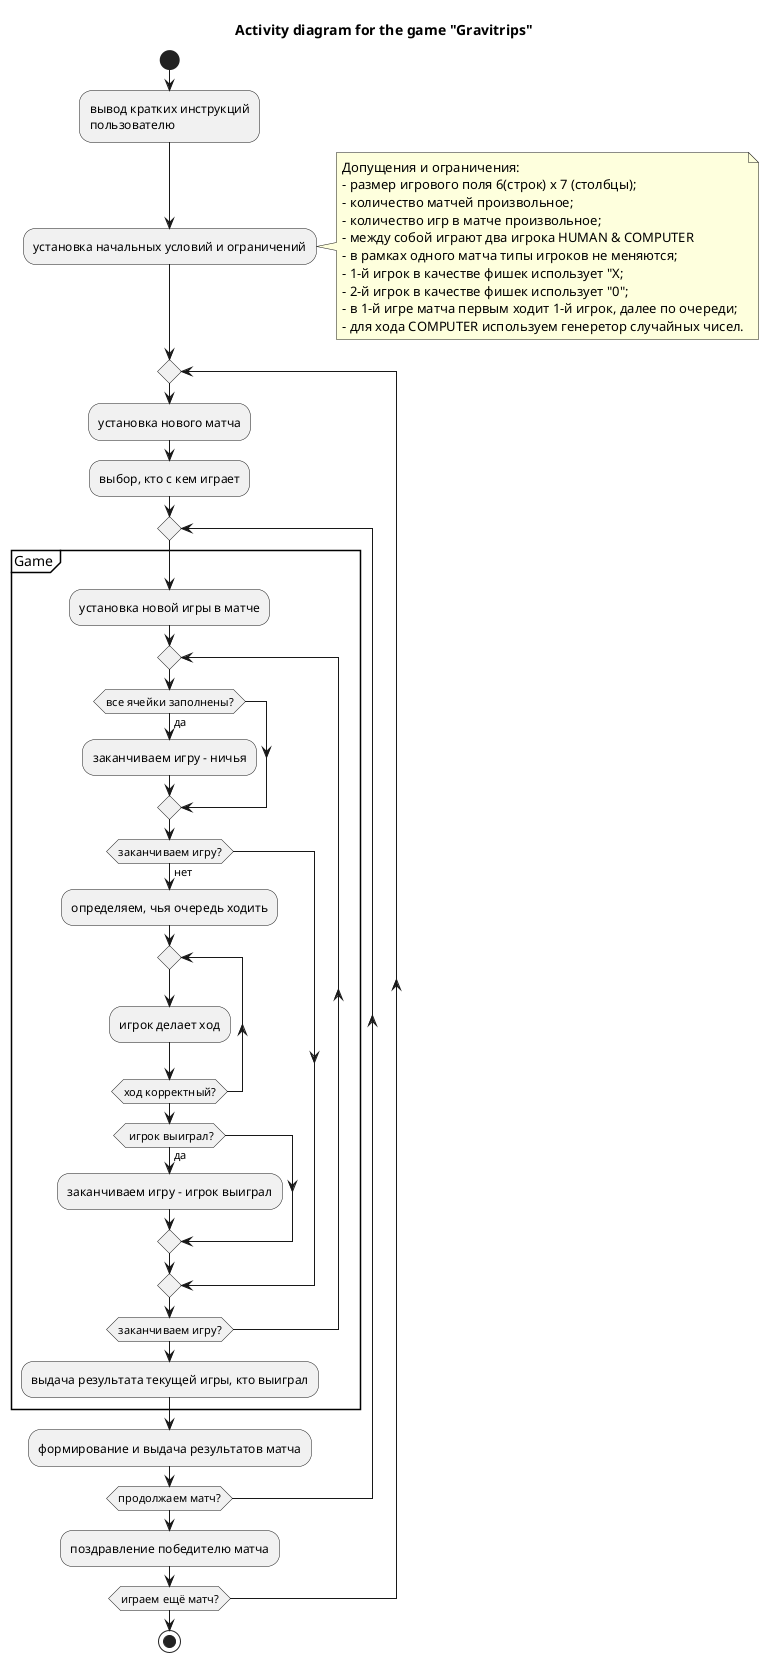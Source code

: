 @startuml
title
Activity diagram for the game "Gravitrips"
end title

start
:вывод кратких инструкций
пользователю;
:установка начальных условий и ограничений;
note right
Допущения и ограничения:
- размер игрового поля 6(строк) х 7 (столбцы);
- количество матчей произвольное;
- количество игр в матче произвольное;
- между собой играют два игрока HUMAN & COMPUTER
- в рамках одного матча типы игроков не меняются;
- 1-й игрок в качестве фишек использует "Х;
- 2-й игрок в качестве фишек использует "0";
- в 1-й игре матча первым ходит 1-й игрок, далее по очереди;
- для хода COMPUTER используем генеретор случайных чисел.
end note

repeat
:установка нового матча;
:выбор, кто с кем играет;
repeat

partition Game  {
:установка новой игры в матче;
repeat
if (все ячейки заполнены?) then (да)
:заканчиваем игру - ничья;
endif
if (заканчиваем игру?) then (нет)
:определяем, чья очередь ходить;
repeat
:игрок делает ход;
repeat while (ход корректный?)
if ( игрок выиграл?) then (да)
:заканчиваем игру - игрок выиграл;
endif
endif
repeat while (заканчиваем игру?)
:выдача результата текущей игры, кто выиграл;
}

:формирование и выдача результатов матча;
repeat while (продолжаем матч?)
:поздравление победителю матча;
repeat while (играем ещё матч?)

stop
@enduml